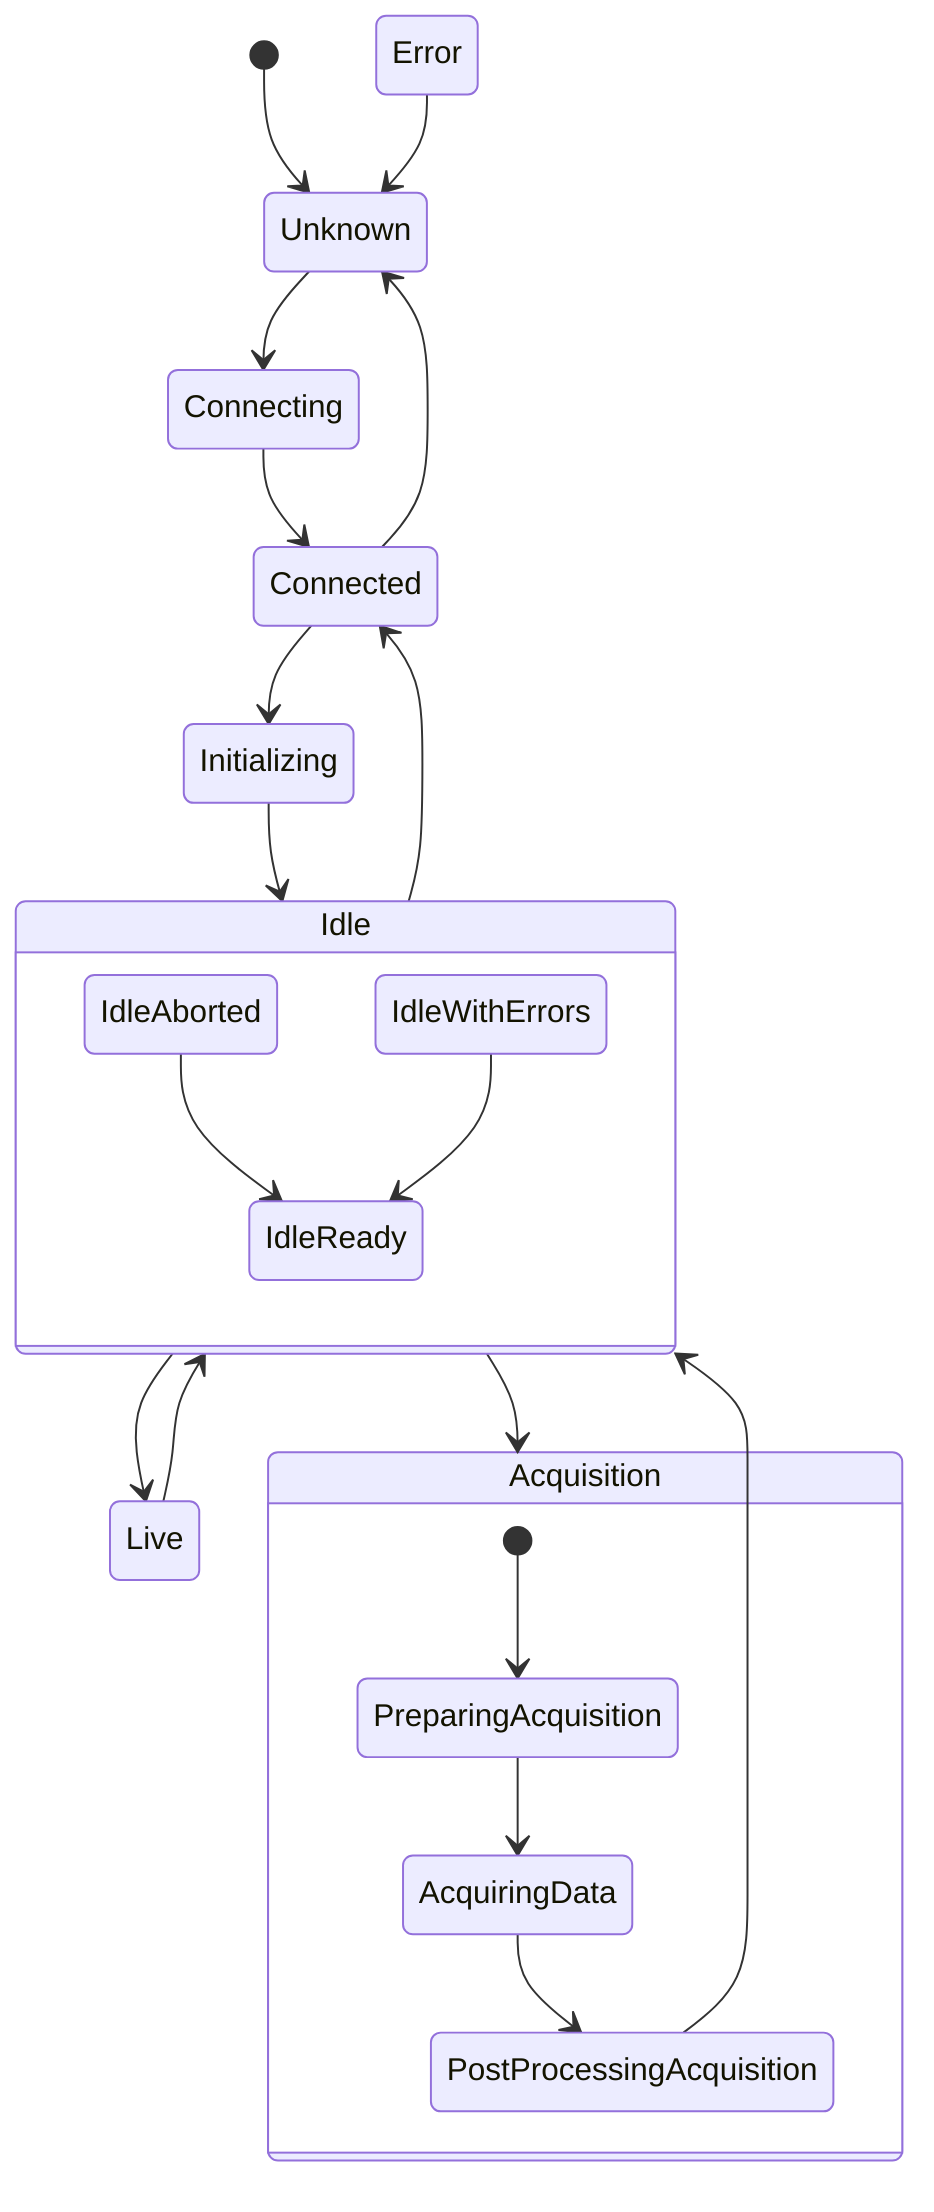 stateDiagram-v2
   
    [*] --> Unknown
    Unknown --> Connecting 
    Connecting --> Connected
	Connected --> Unknown
	Connected --> Initializing
    Initializing --> Idle
	Idle --> Connected
    
    State Idle{
        IdleAborted --> IdleReady
        IdleWithErrors --> IdleReady
    }
    State Live

    Idle --> Live
    Live --> Idle
       Idle --> Acquisition
       State Acquisition{
          [*] --> PreparingAcquisition
          PreparingAcquisition --> AcquiringData
          AcquiringData --> PostProcessingAcquisition
         }
         PostProcessingAcquisition -->Idle

     Error --> Unknown
     %%Connecting --> Error
     %%Connected --> Error
     %%Initializing --> Error